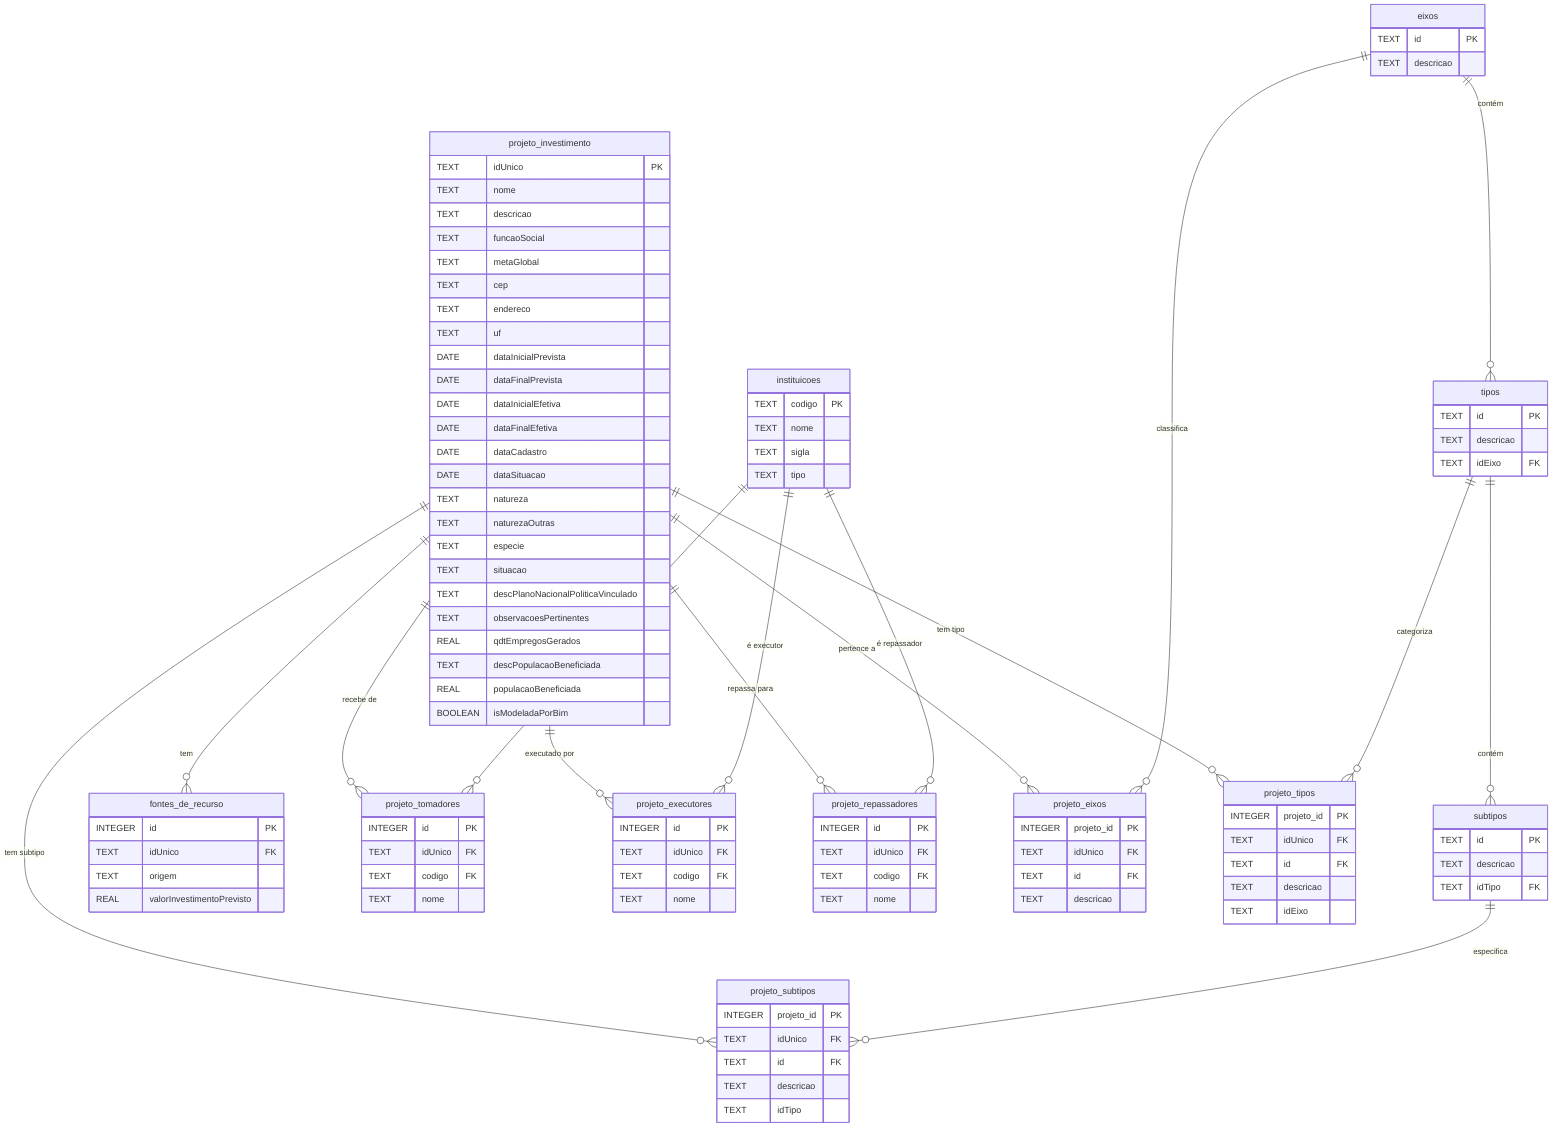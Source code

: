 erDiagram
    %% =============================================================================
    %% ENTIDADES PRINCIPAIS
    %% =============================================================================
    
    projeto_investimento {
        TEXT idUnico PK
        TEXT nome
        TEXT descricao
        TEXT funcaoSocial
        TEXT metaGlobal
        TEXT cep
        TEXT endereco
        TEXT uf
        DATE dataInicialPrevista
        DATE dataFinalPrevista
        DATE dataInicialEfetiva
        DATE dataFinalEfetiva
        DATE dataCadastro
        DATE dataSituacao
        TEXT natureza
        TEXT naturezaOutras
        TEXT especie
        TEXT situacao
        TEXT descPlanoNacionalPoliticaVinculado
        TEXT observacoesPertinentes
        REAL qdtEmpregosGerados
        TEXT descPopulacaoBeneficiada
        REAL populacaoBeneficiada
        BOOLEAN isModeladaPorBim
    }
    
    instituicoes {
        TEXT codigo PK
        TEXT nome
        TEXT sigla
        TEXT tipo
    }
    
    eixos {
        TEXT id PK
        TEXT descricao
    }
    
    tipos {
        TEXT id PK
        TEXT descricao
        TEXT idEixo FK
    }
    
    subtipos {
        TEXT id PK
        TEXT descricao
        TEXT idTipo FK
    }
    
    fontes_de_recurso {
        INTEGER id PK
        TEXT idUnico FK
        TEXT origem
        REAL valorInvestimentoPrevisto
    }
    
    %% =============================================================================
    %% TABELAS DE RELACIONAMENTO (JUNCTION TABLES)
    %% =============================================================================
    
    projeto_tomadores {
        INTEGER id PK
        TEXT idUnico FK
        TEXT codigo FK
        TEXT nome
    }
    
    projeto_executores {
        INTEGER id PK
        TEXT idUnico FK
        TEXT codigo FK
        TEXT nome
    }
    
    projeto_repassadores {
        INTEGER id PK
        TEXT idUnico FK
        TEXT codigo FK
        TEXT nome
    }
    
    projeto_eixos {
        INTEGER projeto_id PK
        TEXT idUnico FK
        TEXT id FK
        TEXT descricao
    }
    
    projeto_tipos {
        INTEGER projeto_id PK
        TEXT idUnico FK
        TEXT id FK
        TEXT descricao
        TEXT idEixo
    }
    
    projeto_subtipos {
        INTEGER projeto_id PK
        TEXT idUnico FK
        TEXT id FK
        TEXT descricao
        TEXT idTipo
    }
    
    %% =============================================================================
    %% RELACIONAMENTOS
    %% =============================================================================
    
    %% Hierarquia de categorização
    eixos ||--o{ tipos : "contém"
    tipos ||--o{ subtipos : "contém"
    
    %% Projeto com fontes de recurso (one-to-many)
    projeto_investimento ||--o{ fontes_de_recurso : "tem"
    
    %% Projeto com instituições (many-to-many via junction tables)
    projeto_investimento ||--o{ projeto_tomadores : "recebe de"
    instituicoes ||--o{ projeto_tomadores : "é tomador"
    
    projeto_investimento ||--o{ projeto_executores : "executado por"
    instituicoes ||--o{ projeto_executores : "é executor"
    
    projeto_investimento ||--o{ projeto_repassadores : "repassa para"
    instituicoes ||--o{ projeto_repassadores : "é repassador"
    
    %% Projeto com classificações (many-to-many via junction tables)
    projeto_investimento ||--o{ projeto_eixos : "pertence a"
    eixos ||--o{ projeto_eixos : "classifica"
    
    projeto_investimento ||--o{ projeto_tipos : "tem tipo"
    tipos ||--o{ projeto_tipos : "categoriza"
    
    projeto_investimento ||--o{ projeto_subtipos : "tem subtipo"
    subtipos ||--o{ projeto_subtipos : "especifica"